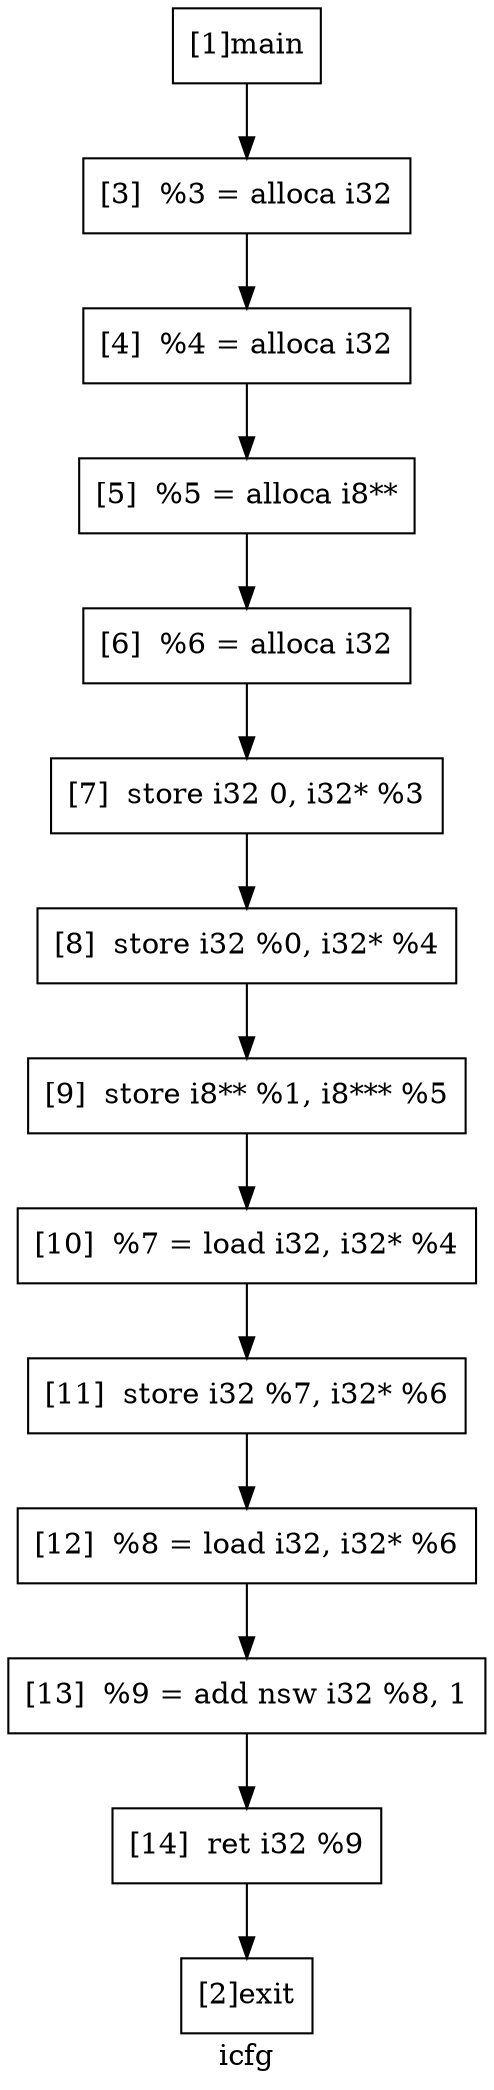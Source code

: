 digraph "icfg"{
	label="icfg";


	// Define the nodes
	N1 [shape=rectangle, color=black,label="[1]main"];
	N2 [shape=rectangle, color=black,label="[2]exit"];
	N3 [shape=rectangle, color=black,label="[3]  %3 = alloca i32"];
	N4 [shape=rectangle, color=black,label="[4]  %4 = alloca i32"];
	N5 [shape=rectangle, color=black,label="[5]  %5 = alloca i8**"];
	N6 [shape=rectangle, color=black,label="[6]  %6 = alloca i32"];
	N7 [shape=rectangle, color=black,label="[7]  store i32 0, i32* %3"];
	N8 [shape=rectangle, color=black,label="[8]  store i32 %0, i32* %4"];
	N9 [shape=rectangle, color=black,label="[9]  store i8** %1, i8*** %5"];
	N10 [shape=rectangle, color=black,label="[10]  %7 = load i32, i32* %4"];
	N11 [shape=rectangle, color=black,label="[11]  store i32 %7, i32* %6"];
	N12 [shape=rectangle, color=black,label="[12]  %8 = load i32, i32* %6"];
	N13 [shape=rectangle, color=black,label="[13]  %9 = add nsw i32 %8, 1"];
	N14 [shape=rectangle, color=black,label="[14]  ret i32 %9"];


	// Define the edges
	N1 -> N3[color=black,label=""];
	N3 -> N4[color=black,label=""];
	N4 -> N5[color=black,label=""];
	N5 -> N6[color=black,label=""];
	N6 -> N7[color=black,label=""];
	N7 -> N8[color=black,label=""];
	N8 -> N9[color=black,label=""];
	N9 -> N10[color=black,label=""];
	N10 -> N11[color=black,label=""];
	N11 -> N12[color=black,label=""];
	N12 -> N13[color=black,label=""];
	N13 -> N14[color=black,label=""];
	N14 -> N2[color=black,label=""];
}
